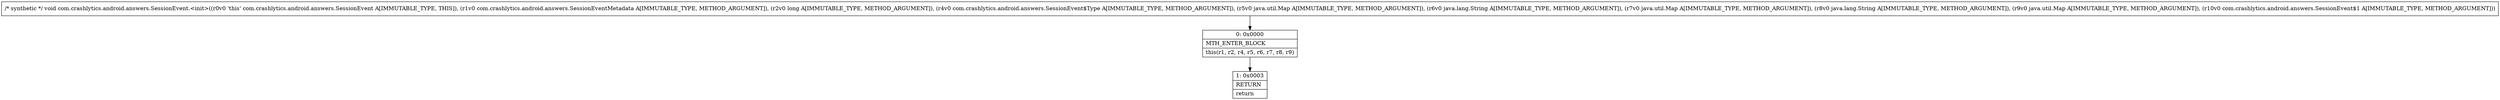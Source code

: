 digraph "CFG forcom.crashlytics.android.answers.SessionEvent.\<init\>(Lcom\/crashlytics\/android\/answers\/SessionEventMetadata;JLcom\/crashlytics\/android\/answers\/SessionEvent$Type;Ljava\/util\/Map;Ljava\/lang\/String;Ljava\/util\/Map;Ljava\/lang\/String;Ljava\/util\/Map;Lcom\/crashlytics\/android\/answers\/SessionEvent$1;)V" {
Node_0 [shape=record,label="{0\:\ 0x0000|MTH_ENTER_BLOCK\l|this(r1, r2, r4, r5, r6, r7, r8, r9)\l}"];
Node_1 [shape=record,label="{1\:\ 0x0003|RETURN\l|return\l}"];
MethodNode[shape=record,label="{\/* synthetic *\/ void com.crashlytics.android.answers.SessionEvent.\<init\>((r0v0 'this' com.crashlytics.android.answers.SessionEvent A[IMMUTABLE_TYPE, THIS]), (r1v0 com.crashlytics.android.answers.SessionEventMetadata A[IMMUTABLE_TYPE, METHOD_ARGUMENT]), (r2v0 long A[IMMUTABLE_TYPE, METHOD_ARGUMENT]), (r4v0 com.crashlytics.android.answers.SessionEvent$Type A[IMMUTABLE_TYPE, METHOD_ARGUMENT]), (r5v0 java.util.Map A[IMMUTABLE_TYPE, METHOD_ARGUMENT]), (r6v0 java.lang.String A[IMMUTABLE_TYPE, METHOD_ARGUMENT]), (r7v0 java.util.Map A[IMMUTABLE_TYPE, METHOD_ARGUMENT]), (r8v0 java.lang.String A[IMMUTABLE_TYPE, METHOD_ARGUMENT]), (r9v0 java.util.Map A[IMMUTABLE_TYPE, METHOD_ARGUMENT]), (r10v0 com.crashlytics.android.answers.SessionEvent$1 A[IMMUTABLE_TYPE, METHOD_ARGUMENT])) }"];
MethodNode -> Node_0;
Node_0 -> Node_1;
}

